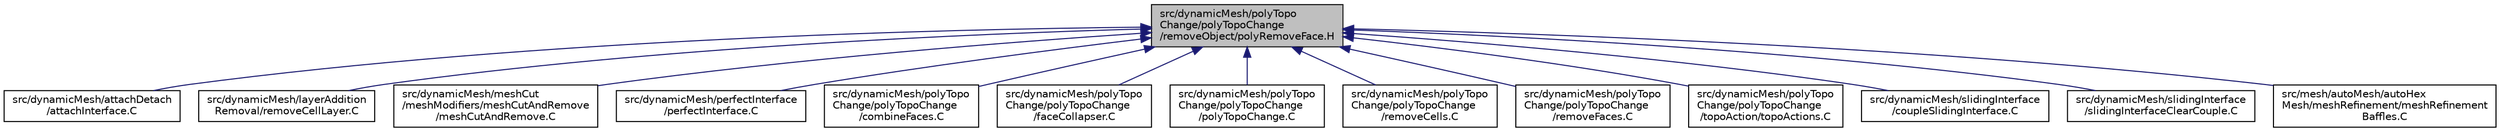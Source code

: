 digraph "src/dynamicMesh/polyTopoChange/polyTopoChange/removeObject/polyRemoveFace.H"
{
  bgcolor="transparent";
  edge [fontname="Helvetica",fontsize="10",labelfontname="Helvetica",labelfontsize="10"];
  node [fontname="Helvetica",fontsize="10",shape=record];
  Node1 [label="src/dynamicMesh/polyTopo\lChange/polyTopoChange\l/removeObject/polyRemoveFace.H",height=0.2,width=0.4,color="black", fillcolor="grey75", style="filled", fontcolor="black"];
  Node1 -> Node2 [dir="back",color="midnightblue",fontsize="10",style="solid",fontname="Helvetica"];
  Node2 [label="src/dynamicMesh/attachDetach\l/attachInterface.C",height=0.2,width=0.4,color="black",URL="$a04758.html"];
  Node1 -> Node3 [dir="back",color="midnightblue",fontsize="10",style="solid",fontname="Helvetica"];
  Node3 [label="src/dynamicMesh/layerAddition\lRemoval/removeCellLayer.C",height=0.2,width=0.4,color="black",URL="$a04781.html"];
  Node1 -> Node4 [dir="back",color="midnightblue",fontsize="10",style="solid",fontname="Helvetica"];
  Node4 [label="src/dynamicMesh/meshCut\l/meshModifiers/meshCutAndRemove\l/meshCutAndRemove.C",height=0.2,width=0.4,color="black",URL="$a04802.html"];
  Node1 -> Node5 [dir="back",color="midnightblue",fontsize="10",style="solid",fontname="Helvetica"];
  Node5 [label="src/dynamicMesh/perfectInterface\l/perfectInterface.C",height=0.2,width=0.4,color="black",URL="$a04845.html",tooltip="Best thing is probably to look at attachDetach which does almost exactly the same but for the geometr..."];
  Node1 -> Node6 [dir="back",color="midnightblue",fontsize="10",style="solid",fontname="Helvetica"];
  Node6 [label="src/dynamicMesh/polyTopo\lChange/polyTopoChange\l/combineFaces.C",height=0.2,width=0.4,color="black",URL="$a04868.html"];
  Node1 -> Node7 [dir="back",color="midnightblue",fontsize="10",style="solid",fontname="Helvetica"];
  Node7 [label="src/dynamicMesh/polyTopo\lChange/polyTopoChange\l/faceCollapser.C",height=0.2,width=0.4,color="black",URL="$a04874.html"];
  Node1 -> Node8 [dir="back",color="midnightblue",fontsize="10",style="solid",fontname="Helvetica"];
  Node8 [label="src/dynamicMesh/polyTopo\lChange/polyTopoChange\l/polyTopoChange.C",height=0.2,width=0.4,color="black",URL="$a04884.html"];
  Node1 -> Node9 [dir="back",color="midnightblue",fontsize="10",style="solid",fontname="Helvetica"];
  Node9 [label="src/dynamicMesh/polyTopo\lChange/polyTopoChange\l/removeCells.C",height=0.2,width=0.4,color="black",URL="$a04896.html"];
  Node1 -> Node10 [dir="back",color="midnightblue",fontsize="10",style="solid",fontname="Helvetica"];
  Node10 [label="src/dynamicMesh/polyTopo\lChange/polyTopoChange\l/removeFaces.C",height=0.2,width=0.4,color="black",URL="$a04898.html"];
  Node1 -> Node11 [dir="back",color="midnightblue",fontsize="10",style="solid",fontname="Helvetica"];
  Node11 [label="src/dynamicMesh/polyTopo\lChange/polyTopoChange\l/topoAction/topoActions.C",height=0.2,width=0.4,color="black",URL="$a04909.html"];
  Node1 -> Node12 [dir="back",color="midnightblue",fontsize="10",style="solid",fontname="Helvetica"];
  Node12 [label="src/dynamicMesh/slidingInterface\l/coupleSlidingInterface.C",height=0.2,width=0.4,color="black",URL="$a04917.html"];
  Node1 -> Node13 [dir="back",color="midnightblue",fontsize="10",style="solid",fontname="Helvetica"];
  Node13 [label="src/dynamicMesh/slidingInterface\l/slidingInterfaceClearCouple.C",height=0.2,width=0.4,color="black",URL="$a04929.html"];
  Node1 -> Node14 [dir="back",color="midnightblue",fontsize="10",style="solid",fontname="Helvetica"];
  Node14 [label="src/mesh/autoMesh/autoHex\lMesh/meshRefinement/meshRefinement\lBaffles.C",height=0.2,width=0.4,color="black",URL="$a07052.html"];
}

